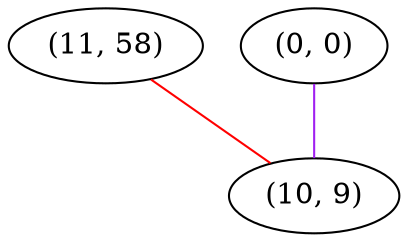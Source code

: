 graph "" {
"(11, 58)";
"(0, 0)";
"(10, 9)";
"(11, 58)" -- "(10, 9)"  [color=red, key=0, weight=1];
"(0, 0)" -- "(10, 9)"  [color=purple, key=0, weight=4];
}
